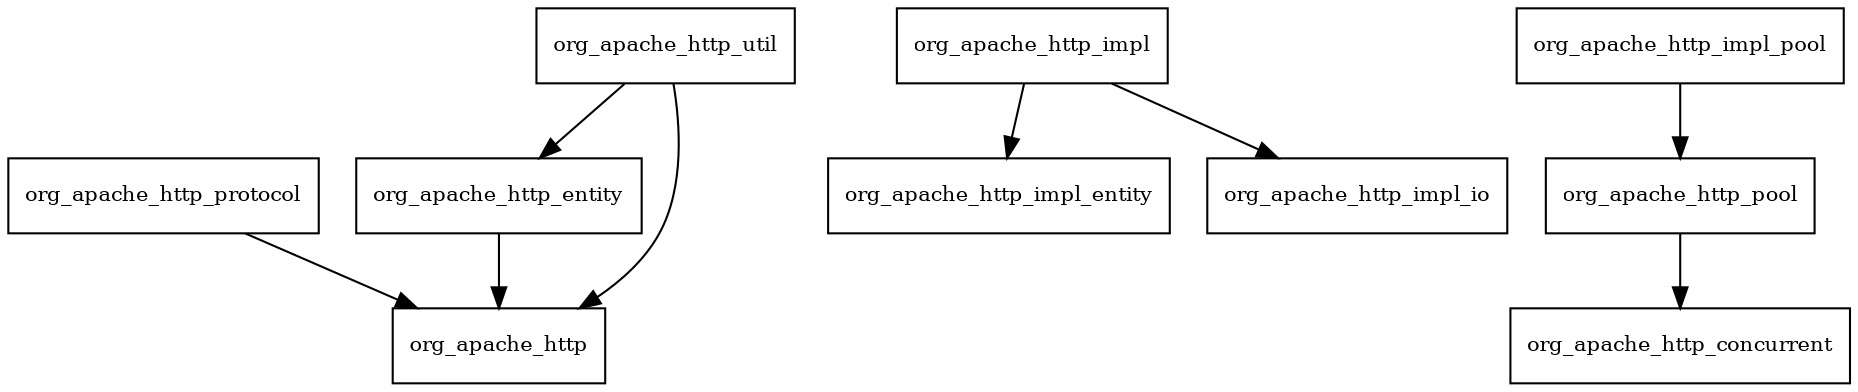 digraph httpcore_4_2_5_package_dependencies {
  node [shape = box, fontsize=10.0];
  org_apache_http_entity -> org_apache_http;
  org_apache_http_impl -> org_apache_http_impl_entity;
  org_apache_http_impl -> org_apache_http_impl_io;
  org_apache_http_impl_pool -> org_apache_http_pool;
  org_apache_http_pool -> org_apache_http_concurrent;
  org_apache_http_protocol -> org_apache_http;
  org_apache_http_util -> org_apache_http;
  org_apache_http_util -> org_apache_http_entity;
}
